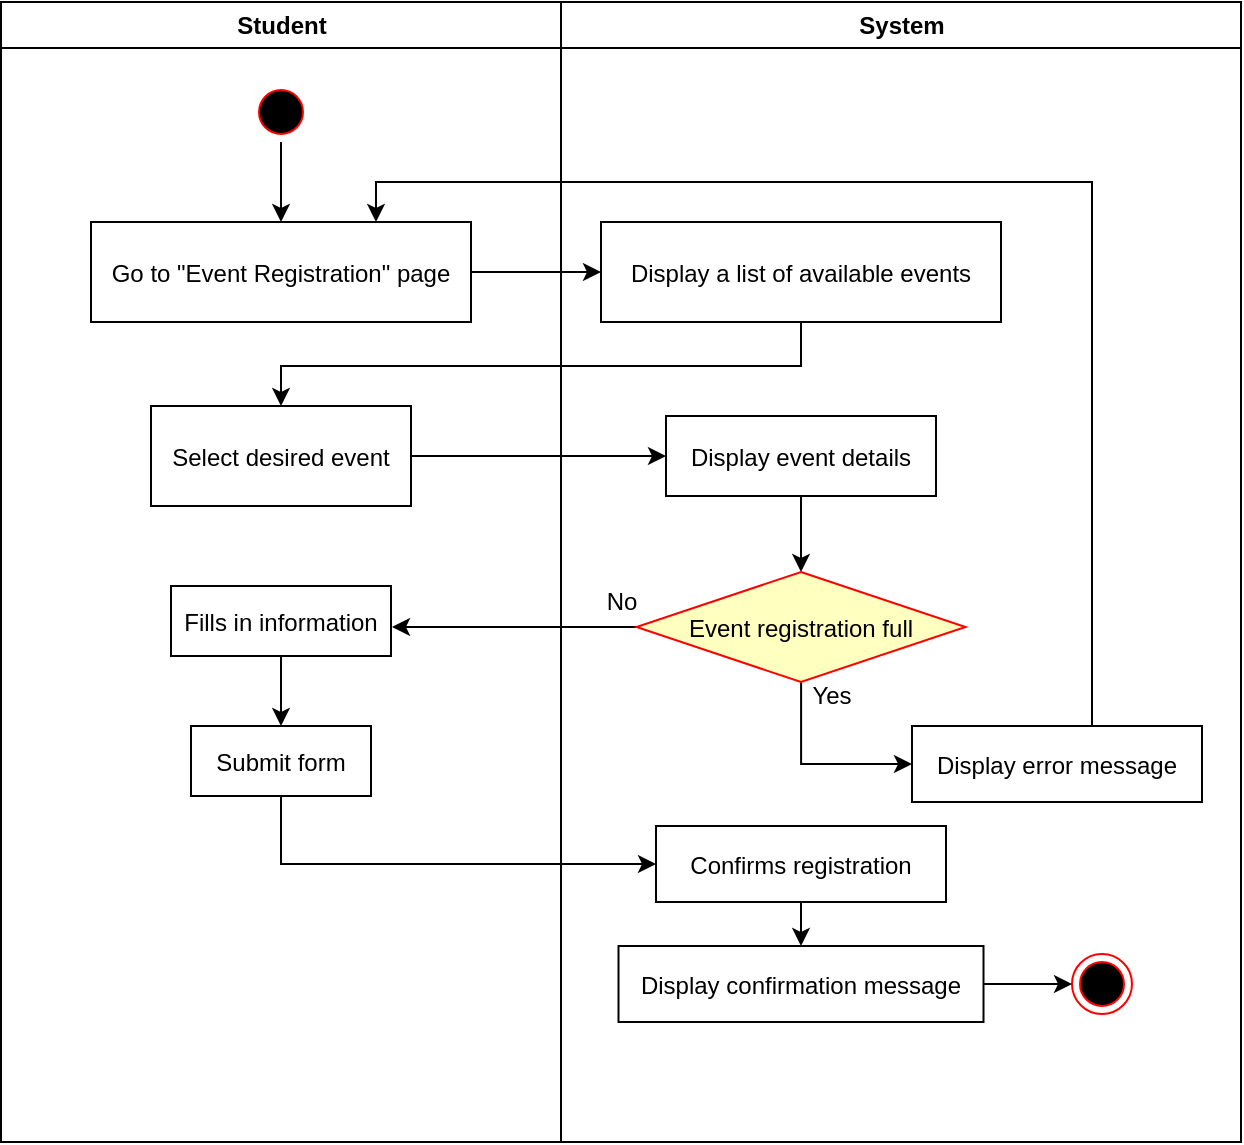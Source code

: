 <mxfile version="21.2.9" type="github">
  <diagram name="Page-1" id="e7e014a7-5840-1c2e-5031-d8a46d1fe8dd">
    <mxGraphModel dx="1358" dy="569" grid="1" gridSize="10" guides="1" tooltips="1" connect="1" arrows="1" fold="1" page="1" pageScale="1" pageWidth="1169" pageHeight="826" background="none" math="0" shadow="0">
      <root>
        <mxCell id="0" />
        <mxCell id="1" parent="0" />
        <mxCell id="2" value="Student" style="swimlane;whiteSpace=wrap" parent="1" vertex="1">
          <mxGeometry x="164.5" y="128" width="280" height="570" as="geometry" />
        </mxCell>
        <mxCell id="lpEjQA4FdZ4bIxrVyti0-67" style="edgeStyle=orthogonalEdgeStyle;rounded=0;orthogonalLoop=1;jettySize=auto;html=1;exitX=0.5;exitY=1;exitDx=0;exitDy=0;entryX=0.5;entryY=0;entryDx=0;entryDy=0;" edge="1" parent="2" source="5" target="7">
          <mxGeometry relative="1" as="geometry" />
        </mxCell>
        <mxCell id="5" value="" style="ellipse;shape=startState;fillColor=#000000;strokeColor=#ff0000;" parent="2" vertex="1">
          <mxGeometry x="125" y="40" width="30" height="30" as="geometry" />
        </mxCell>
        <mxCell id="7" value="Go to &quot;Event Registration&quot; page" style="" parent="2" vertex="1">
          <mxGeometry x="45" y="110" width="190" height="50" as="geometry" />
        </mxCell>
        <mxCell id="8" value="Select desired event" style="" parent="2" vertex="1">
          <mxGeometry x="75" y="202" width="130" height="50" as="geometry" />
        </mxCell>
        <mxCell id="lpEjQA4FdZ4bIxrVyti0-61" style="edgeStyle=orthogonalEdgeStyle;rounded=0;orthogonalLoop=1;jettySize=auto;html=1;entryX=0.5;entryY=0;entryDx=0;entryDy=0;" edge="1" parent="2" source="10" target="lpEjQA4FdZ4bIxrVyti0-46">
          <mxGeometry relative="1" as="geometry" />
        </mxCell>
        <mxCell id="10" value="Fills in information" style="" parent="2" vertex="1">
          <mxGeometry x="85" y="292" width="110" height="35" as="geometry" />
        </mxCell>
        <mxCell id="lpEjQA4FdZ4bIxrVyti0-46" value="Submit form" style="" vertex="1" parent="2">
          <mxGeometry x="95" y="362" width="90" height="35" as="geometry" />
        </mxCell>
        <mxCell id="3" value="System" style="swimlane;whiteSpace=wrap" parent="1" vertex="1">
          <mxGeometry x="444.5" y="128" width="340" height="570" as="geometry" />
        </mxCell>
        <mxCell id="15" value="Display a list of available events" style="" parent="3" vertex="1">
          <mxGeometry x="20" y="110" width="200" height="50" as="geometry" />
        </mxCell>
        <mxCell id="lpEjQA4FdZ4bIxrVyti0-69" style="edgeStyle=orthogonalEdgeStyle;rounded=0;orthogonalLoop=1;jettySize=auto;html=1;entryX=0.5;entryY=0;entryDx=0;entryDy=0;" edge="1" parent="3" source="16" target="21">
          <mxGeometry relative="1" as="geometry" />
        </mxCell>
        <mxCell id="16" value="Display event details" style="" parent="3" vertex="1">
          <mxGeometry x="52.5" y="207" width="135" height="40" as="geometry" />
        </mxCell>
        <mxCell id="lpEjQA4FdZ4bIxrVyti0-57" style="edgeStyle=orthogonalEdgeStyle;rounded=0;orthogonalLoop=1;jettySize=auto;html=1;" edge="1" parent="3" source="21">
          <mxGeometry relative="1" as="geometry">
            <mxPoint x="-84.5" y="312.5" as="targetPoint" />
          </mxGeometry>
        </mxCell>
        <mxCell id="lpEjQA4FdZ4bIxrVyti0-62" style="edgeStyle=orthogonalEdgeStyle;rounded=0;orthogonalLoop=1;jettySize=auto;html=1;entryX=0;entryY=0.5;entryDx=0;entryDy=0;" edge="1" parent="3" source="21" target="lpEjQA4FdZ4bIxrVyti0-44">
          <mxGeometry relative="1" as="geometry" />
        </mxCell>
        <mxCell id="21" value="Event registration full" style="rhombus;fillColor=#ffffc0;strokeColor=#ff0000;" parent="3" vertex="1">
          <mxGeometry x="37.75" y="285" width="164.5" height="55" as="geometry" />
        </mxCell>
        <mxCell id="38" value="" style="ellipse;shape=endState;fillColor=#000000;strokeColor=#ff0000" parent="3" vertex="1">
          <mxGeometry x="255.5" y="476" width="30" height="30" as="geometry" />
        </mxCell>
        <mxCell id="lpEjQA4FdZ4bIxrVyti0-44" value="Display error message" style="" vertex="1" parent="3">
          <mxGeometry x="175.5" y="362" width="145" height="38" as="geometry" />
        </mxCell>
        <mxCell id="lpEjQA4FdZ4bIxrVyti0-65" style="edgeStyle=orthogonalEdgeStyle;rounded=0;orthogonalLoop=1;jettySize=auto;html=1;exitX=0.5;exitY=1;exitDx=0;exitDy=0;entryX=0.5;entryY=0;entryDx=0;entryDy=0;" edge="1" parent="3" source="lpEjQA4FdZ4bIxrVyti0-47" target="lpEjQA4FdZ4bIxrVyti0-48">
          <mxGeometry relative="1" as="geometry" />
        </mxCell>
        <mxCell id="lpEjQA4FdZ4bIxrVyti0-47" value="Confirms registration" style="" vertex="1" parent="3">
          <mxGeometry x="47.5" y="412" width="145" height="38" as="geometry" />
        </mxCell>
        <mxCell id="lpEjQA4FdZ4bIxrVyti0-66" style="edgeStyle=orthogonalEdgeStyle;rounded=0;orthogonalLoop=1;jettySize=auto;html=1;entryX=0;entryY=0.5;entryDx=0;entryDy=0;" edge="1" parent="3" source="lpEjQA4FdZ4bIxrVyti0-48" target="38">
          <mxGeometry relative="1" as="geometry" />
        </mxCell>
        <mxCell id="lpEjQA4FdZ4bIxrVyti0-48" value="Display confirmation message" style="" vertex="1" parent="3">
          <mxGeometry x="28.75" y="472" width="182.5" height="38" as="geometry" />
        </mxCell>
        <mxCell id="lpEjQA4FdZ4bIxrVyti0-70" value="No" style="text;strokeColor=none;align=center;fillColor=none;html=1;verticalAlign=middle;whiteSpace=wrap;rounded=0;" vertex="1" parent="3">
          <mxGeometry y="285" width="60" height="30" as="geometry" />
        </mxCell>
        <mxCell id="lpEjQA4FdZ4bIxrVyti0-71" value="Yes" style="text;strokeColor=none;align=center;fillColor=none;html=1;verticalAlign=middle;whiteSpace=wrap;rounded=0;" vertex="1" parent="3">
          <mxGeometry x="105.5" y="332" width="60" height="30" as="geometry" />
        </mxCell>
        <mxCell id="lpEjQA4FdZ4bIxrVyti0-43" value="" style="edgeStyle=orthogonalEdgeStyle;rounded=0;orthogonalLoop=1;jettySize=auto;html=1;" edge="1" parent="1" source="7" target="15">
          <mxGeometry relative="1" as="geometry" />
        </mxCell>
        <mxCell id="lpEjQA4FdZ4bIxrVyti0-63" style="edgeStyle=orthogonalEdgeStyle;rounded=0;orthogonalLoop=1;jettySize=auto;html=1;entryX=0.75;entryY=0;entryDx=0;entryDy=0;" edge="1" parent="1" source="lpEjQA4FdZ4bIxrVyti0-44" target="7">
          <mxGeometry relative="1" as="geometry">
            <Array as="points">
              <mxPoint x="710" y="218" />
              <mxPoint x="352" y="218" />
            </Array>
          </mxGeometry>
        </mxCell>
        <mxCell id="lpEjQA4FdZ4bIxrVyti0-64" style="edgeStyle=orthogonalEdgeStyle;rounded=0;orthogonalLoop=1;jettySize=auto;html=1;entryX=0;entryY=0.5;entryDx=0;entryDy=0;" edge="1" parent="1" source="lpEjQA4FdZ4bIxrVyti0-46" target="lpEjQA4FdZ4bIxrVyti0-47">
          <mxGeometry relative="1" as="geometry">
            <Array as="points">
              <mxPoint x="305" y="559" />
            </Array>
          </mxGeometry>
        </mxCell>
        <mxCell id="lpEjQA4FdZ4bIxrVyti0-68" style="edgeStyle=orthogonalEdgeStyle;rounded=0;orthogonalLoop=1;jettySize=auto;html=1;" edge="1" parent="1" source="8" target="16">
          <mxGeometry relative="1" as="geometry" />
        </mxCell>
        <mxCell id="lpEjQA4FdZ4bIxrVyti0-72" style="edgeStyle=orthogonalEdgeStyle;rounded=0;orthogonalLoop=1;jettySize=auto;html=1;entryX=0.5;entryY=0;entryDx=0;entryDy=0;" edge="1" parent="1" source="15" target="8">
          <mxGeometry relative="1" as="geometry">
            <Array as="points">
              <mxPoint x="565" y="310" />
              <mxPoint x="305" y="310" />
            </Array>
          </mxGeometry>
        </mxCell>
      </root>
    </mxGraphModel>
  </diagram>
</mxfile>
